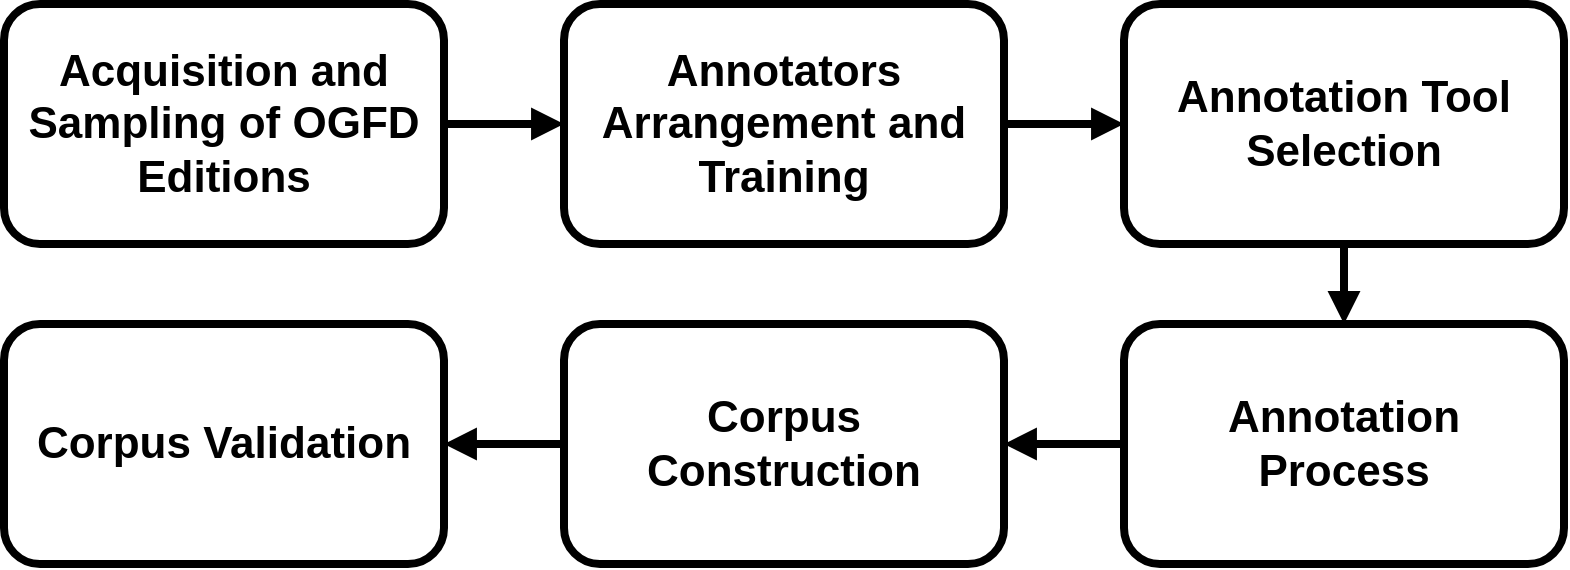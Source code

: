 <mxfile version="21.1.0" type="github">
  <diagram id="a7Y6h2KUfqzOavqReWdY" name="Page-1">
    <mxGraphModel dx="1362" dy="807" grid="1" gridSize="10" guides="1" tooltips="1" connect="1" arrows="1" fold="1" page="1" pageScale="1" pageWidth="850" pageHeight="1100" math="0" shadow="0">
      <root>
        <mxCell id="0" />
        <mxCell id="1" parent="0" />
        <mxCell id="P13NX99MW8qI4qX8D52L-3" style="edgeStyle=orthogonalEdgeStyle;rounded=0;orthogonalLoop=1;jettySize=auto;html=1;entryX=0;entryY=0.5;entryDx=0;entryDy=0;strokeWidth=4;endArrow=block;endFill=1;" parent="1" source="P13NX99MW8qI4qX8D52L-1" target="P13NX99MW8qI4qX8D52L-2" edge="1">
          <mxGeometry relative="1" as="geometry" />
        </mxCell>
        <mxCell id="P13NX99MW8qI4qX8D52L-1" value="Acquisition and Sampling of OGFD&lt;br style=&quot;border-color: var(--border-color);&quot;&gt;Editions" style="rounded=1;whiteSpace=wrap;html=1;strokeWidth=4;fontSize=22;fontStyle=1" parent="1" vertex="1">
          <mxGeometry x="40" y="40" width="220" height="120" as="geometry" />
        </mxCell>
        <mxCell id="X8KxN7Bj6W_wE7s7mUpu-17" style="edgeStyle=orthogonalEdgeStyle;rounded=0;orthogonalLoop=1;jettySize=auto;html=1;strokeWidth=4;endArrow=block;endFill=1;" edge="1" parent="1" source="P13NX99MW8qI4qX8D52L-2" target="X8KxN7Bj6W_wE7s7mUpu-6">
          <mxGeometry relative="1" as="geometry" />
        </mxCell>
        <mxCell id="P13NX99MW8qI4qX8D52L-2" value="Annotators&lt;br style=&quot;font-size: 22px;&quot;&gt;Arrangement and Training" style="rounded=1;whiteSpace=wrap;html=1;strokeWidth=4;fontSize=22;fontStyle=1" parent="1" vertex="1">
          <mxGeometry x="320" y="40" width="220" height="120" as="geometry" />
        </mxCell>
        <mxCell id="P13NX99MW8qI4qX8D52L-13" style="edgeStyle=orthogonalEdgeStyle;rounded=0;orthogonalLoop=1;jettySize=auto;html=1;entryX=0.5;entryY=0;entryDx=0;entryDy=0;strokeWidth=4;endArrow=block;endFill=1;exitX=0.5;exitY=1;exitDx=0;exitDy=0;" parent="1" source="X8KxN7Bj6W_wE7s7mUpu-6" edge="1">
          <mxGeometry relative="1" as="geometry">
            <mxPoint x="620" y="160" as="sourcePoint" />
            <mxPoint x="710" y="200" as="targetPoint" />
          </mxGeometry>
        </mxCell>
        <mxCell id="P13NX99MW8qI4qX8D52L-10" style="edgeStyle=orthogonalEdgeStyle;rounded=0;orthogonalLoop=1;jettySize=auto;html=1;entryX=1;entryY=0.5;entryDx=0;entryDy=0;strokeWidth=4;endArrow=block;endFill=1;exitX=0;exitY=0.5;exitDx=0;exitDy=0;" parent="1" source="X8KxN7Bj6W_wE7s7mUpu-18" target="P13NX99MW8qI4qX8D52L-8" edge="1">
          <mxGeometry relative="1" as="geometry">
            <mxPoint x="310" y="260" as="sourcePoint" />
          </mxGeometry>
        </mxCell>
        <mxCell id="X8KxN7Bj6W_wE7s7mUpu-19" style="edgeStyle=orthogonalEdgeStyle;rounded=0;orthogonalLoop=1;jettySize=auto;html=1;entryX=1;entryY=0.5;entryDx=0;entryDy=0;strokeWidth=4;endArrow=block;endFill=1;" edge="1" parent="1" source="P13NX99MW8qI4qX8D52L-7" target="X8KxN7Bj6W_wE7s7mUpu-18">
          <mxGeometry relative="1" as="geometry" />
        </mxCell>
        <mxCell id="P13NX99MW8qI4qX8D52L-7" value="Annotation&lt;br style=&quot;font-size: 22px;&quot;&gt;Process" style="rounded=1;whiteSpace=wrap;html=1;strokeWidth=4;fontSize=22;fontStyle=1;" parent="1" vertex="1">
          <mxGeometry x="600" y="200" width="220" height="120" as="geometry" />
        </mxCell>
        <mxCell id="P13NX99MW8qI4qX8D52L-8" value="Corpus Validation" style="rounded=1;whiteSpace=wrap;html=1;strokeWidth=4;fontSize=22;fontStyle=1" parent="1" vertex="1">
          <mxGeometry x="40" y="200" width="220" height="120" as="geometry" />
        </mxCell>
        <mxCell id="X8KxN7Bj6W_wE7s7mUpu-6" value="Annotation Tool Selection" style="rounded=1;whiteSpace=wrap;html=1;strokeWidth=4;fontSize=22;fontStyle=1" vertex="1" parent="1">
          <mxGeometry x="600" y="40" width="220" height="120" as="geometry" />
        </mxCell>
        <mxCell id="X8KxN7Bj6W_wE7s7mUpu-18" value="Corpus Construction" style="rounded=1;whiteSpace=wrap;html=1;strokeWidth=4;fontSize=22;fontStyle=1;" vertex="1" parent="1">
          <mxGeometry x="320" y="200" width="220" height="120" as="geometry" />
        </mxCell>
      </root>
    </mxGraphModel>
  </diagram>
</mxfile>
